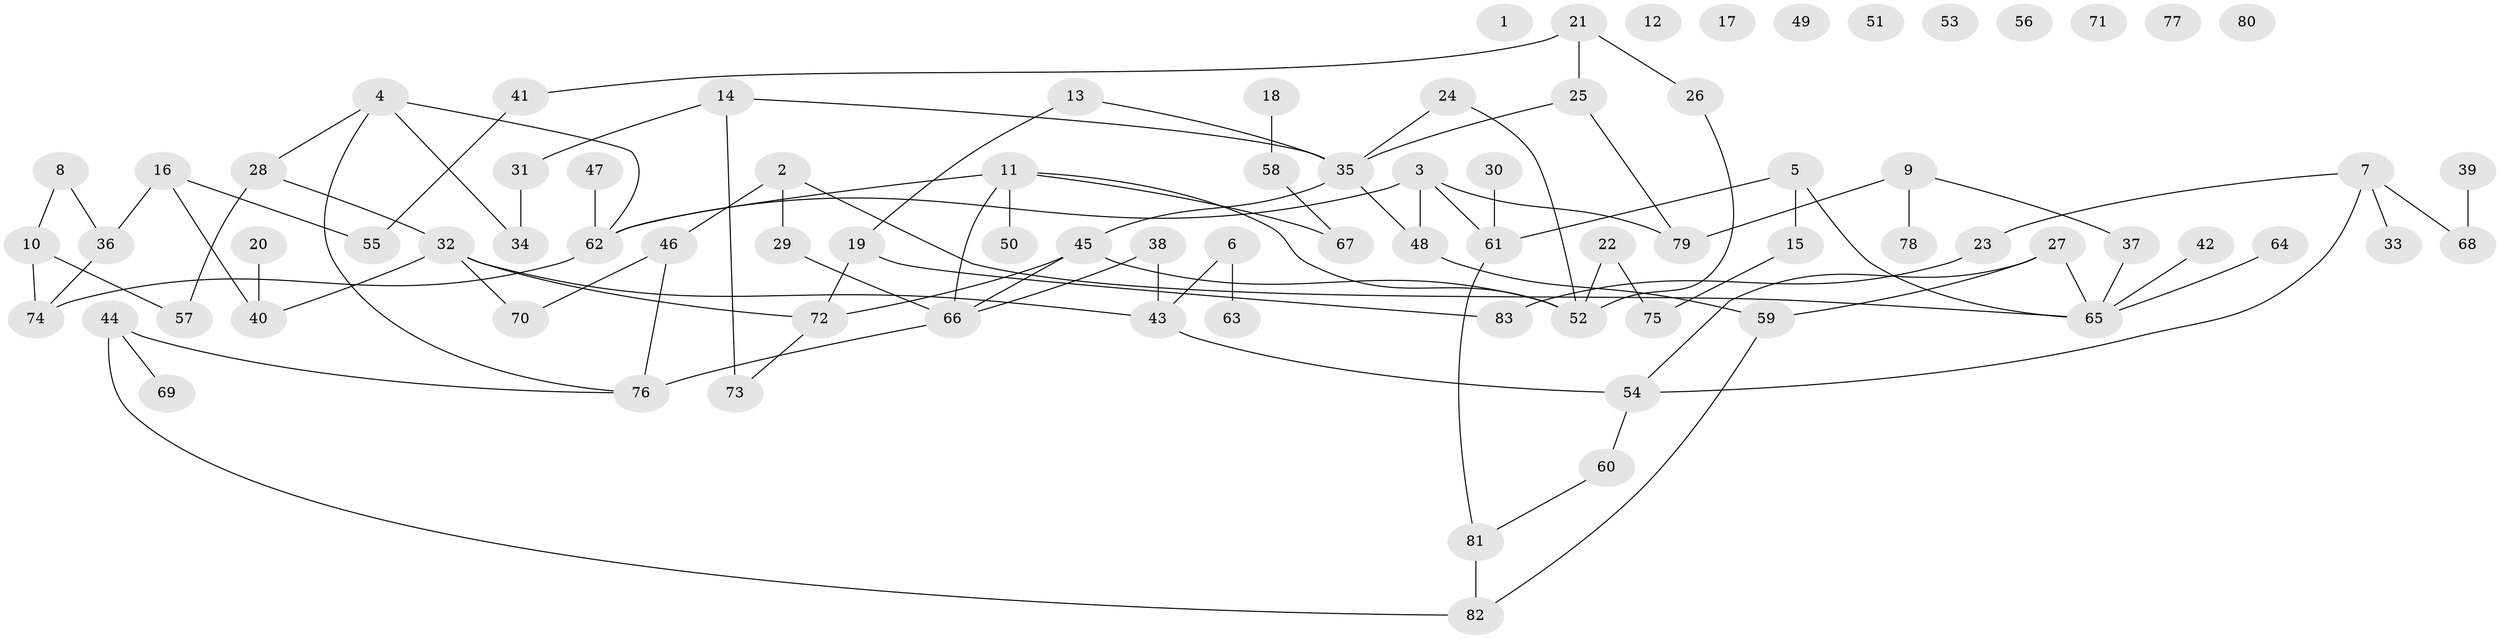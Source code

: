 // coarse degree distribution, {0: 0.20408163265306123, 2: 0.2857142857142857, 4: 0.08163265306122448, 1: 0.22448979591836735, 5: 0.061224489795918366, 3: 0.061224489795918366, 6: 0.04081632653061224, 9: 0.02040816326530612, 8: 0.02040816326530612}
// Generated by graph-tools (version 1.1) at 2025/42/03/04/25 21:42:33]
// undirected, 83 vertices, 98 edges
graph export_dot {
graph [start="1"]
  node [color=gray90,style=filled];
  1;
  2;
  3;
  4;
  5;
  6;
  7;
  8;
  9;
  10;
  11;
  12;
  13;
  14;
  15;
  16;
  17;
  18;
  19;
  20;
  21;
  22;
  23;
  24;
  25;
  26;
  27;
  28;
  29;
  30;
  31;
  32;
  33;
  34;
  35;
  36;
  37;
  38;
  39;
  40;
  41;
  42;
  43;
  44;
  45;
  46;
  47;
  48;
  49;
  50;
  51;
  52;
  53;
  54;
  55;
  56;
  57;
  58;
  59;
  60;
  61;
  62;
  63;
  64;
  65;
  66;
  67;
  68;
  69;
  70;
  71;
  72;
  73;
  74;
  75;
  76;
  77;
  78;
  79;
  80;
  81;
  82;
  83;
  2 -- 29;
  2 -- 46;
  2 -- 65;
  3 -- 48;
  3 -- 61;
  3 -- 62;
  3 -- 79;
  4 -- 28;
  4 -- 34;
  4 -- 62;
  4 -- 76;
  5 -- 15;
  5 -- 61;
  5 -- 65;
  6 -- 43;
  6 -- 63;
  7 -- 23;
  7 -- 33;
  7 -- 54;
  7 -- 68;
  8 -- 10;
  8 -- 36;
  9 -- 37;
  9 -- 78;
  9 -- 79;
  10 -- 57;
  10 -- 74;
  11 -- 50;
  11 -- 52;
  11 -- 62;
  11 -- 66;
  11 -- 67;
  13 -- 19;
  13 -- 35;
  14 -- 31;
  14 -- 35;
  14 -- 73;
  15 -- 75;
  16 -- 36;
  16 -- 40;
  16 -- 55;
  18 -- 58;
  19 -- 72;
  19 -- 83;
  20 -- 40;
  21 -- 25;
  21 -- 26;
  21 -- 41;
  22 -- 52;
  22 -- 75;
  23 -- 83;
  24 -- 35;
  24 -- 52;
  25 -- 35;
  25 -- 79;
  26 -- 52;
  27 -- 54;
  27 -- 59;
  27 -- 65;
  28 -- 32;
  28 -- 57;
  29 -- 66;
  30 -- 61;
  31 -- 34;
  32 -- 40;
  32 -- 43;
  32 -- 70;
  32 -- 72;
  35 -- 45;
  35 -- 48;
  36 -- 74;
  37 -- 65;
  38 -- 43;
  38 -- 66;
  39 -- 68;
  41 -- 55;
  42 -- 65;
  43 -- 54;
  44 -- 69;
  44 -- 76;
  44 -- 82;
  45 -- 52;
  45 -- 66;
  45 -- 72;
  46 -- 70;
  46 -- 76;
  47 -- 62;
  48 -- 59;
  54 -- 60;
  58 -- 67;
  59 -- 82;
  60 -- 81;
  61 -- 81;
  62 -- 74;
  64 -- 65;
  66 -- 76;
  72 -- 73;
  81 -- 82;
}
